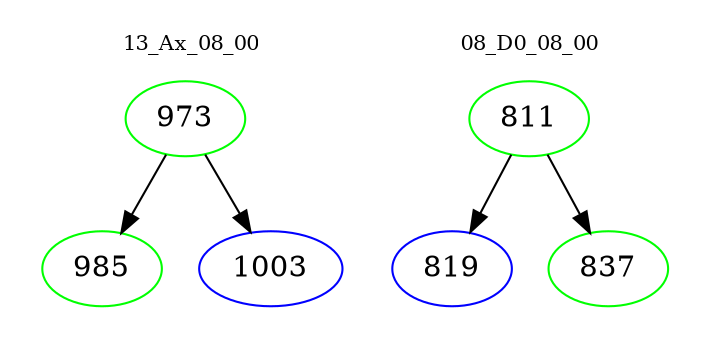 digraph{
subgraph cluster_0 {
color = white
label = "13_Ax_08_00";
fontsize=10;
T0_973 [label="973", color="green"]
T0_973 -> T0_985 [color="black"]
T0_985 [label="985", color="green"]
T0_973 -> T0_1003 [color="black"]
T0_1003 [label="1003", color="blue"]
}
subgraph cluster_1 {
color = white
label = "08_D0_08_00";
fontsize=10;
T1_811 [label="811", color="green"]
T1_811 -> T1_819 [color="black"]
T1_819 [label="819", color="blue"]
T1_811 -> T1_837 [color="black"]
T1_837 [label="837", color="green"]
}
}

